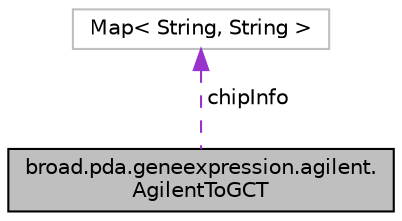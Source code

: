 digraph "broad.pda.geneexpression.agilent.AgilentToGCT"
{
  edge [fontname="Helvetica",fontsize="10",labelfontname="Helvetica",labelfontsize="10"];
  node [fontname="Helvetica",fontsize="10",shape=record];
  Node1 [label="broad.pda.geneexpression.agilent.\lAgilentToGCT",height=0.2,width=0.4,color="black", fillcolor="grey75", style="filled" fontcolor="black"];
  Node2 -> Node1 [dir="back",color="darkorchid3",fontsize="10",style="dashed",label=" chipInfo" ,fontname="Helvetica"];
  Node2 [label="Map\< String, String \>",height=0.2,width=0.4,color="grey75", fillcolor="white", style="filled"];
}
